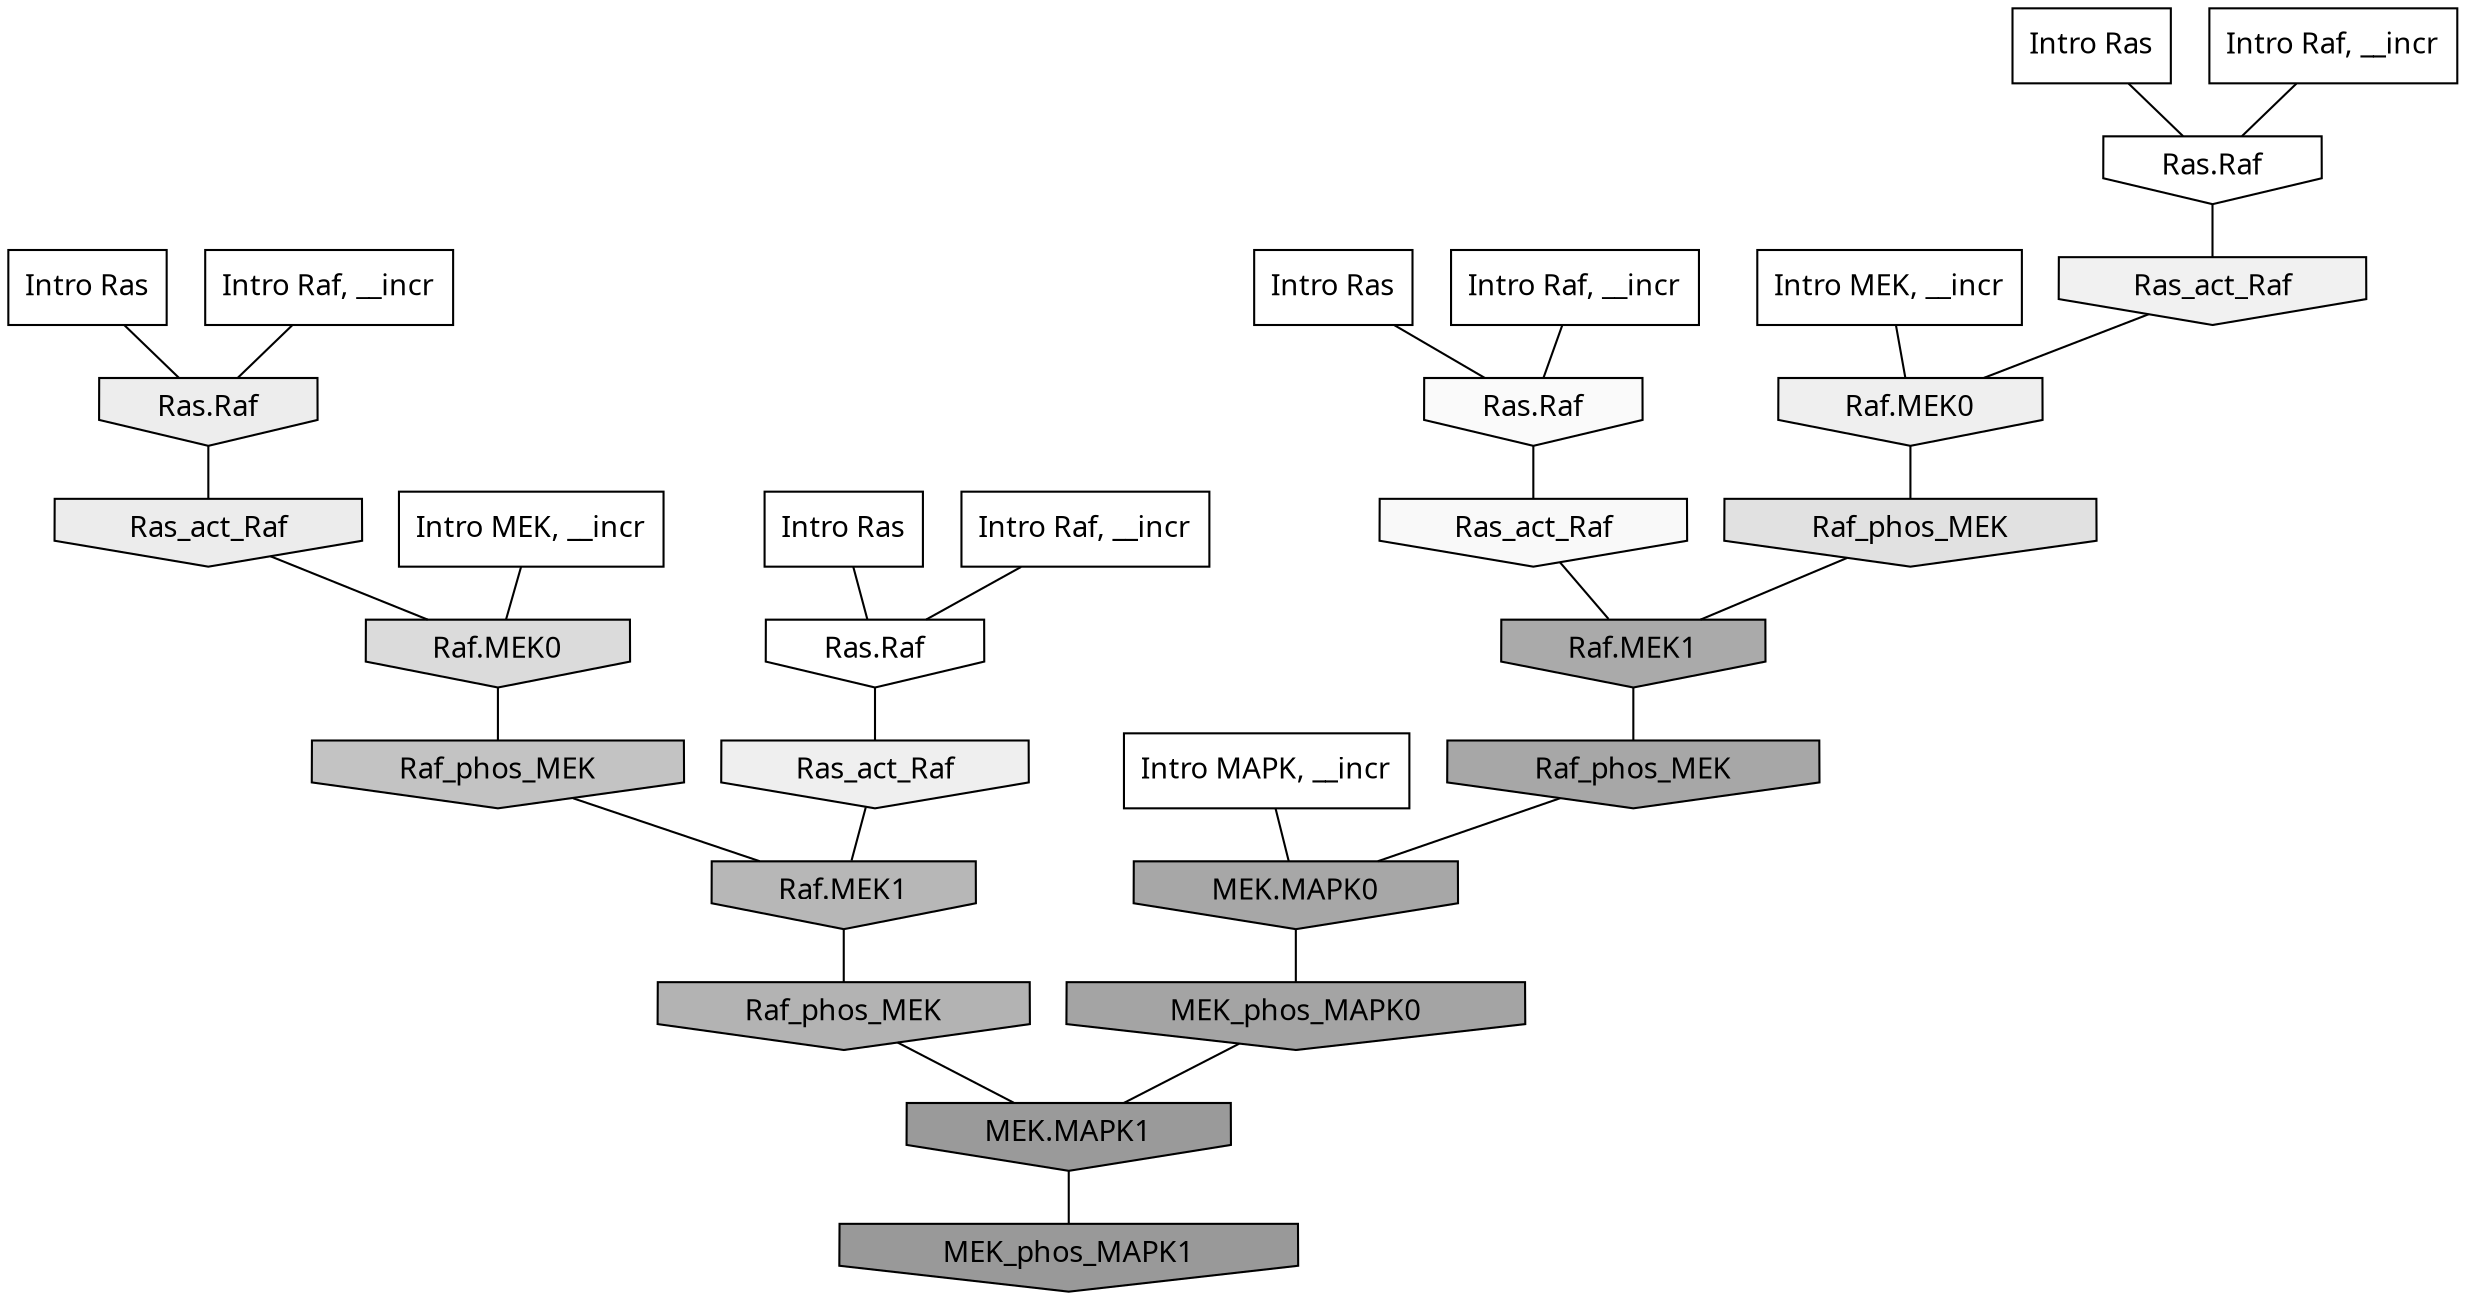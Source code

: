 digraph G{
  rankdir="TB";
  ranksep=0.30;
  node [fontname="CMU Serif"];
  edge [fontname="CMU Serif"];
  
  3 [label="Intro Ras", shape=rectangle, style=filled, fillcolor="0.000 0.000 1.000"]
  
  33 [label="Intro Ras", shape=rectangle, style=filled, fillcolor="0.000 0.000 1.000"]
  
  45 [label="Intro Ras", shape=rectangle, style=filled, fillcolor="0.000 0.000 1.000"]
  
  80 [label="Intro Ras", shape=rectangle, style=filled, fillcolor="0.000 0.000 1.000"]
  
  161 [label="Intro Raf, __incr", shape=rectangle, style=filled, fillcolor="0.000 0.000 1.000"]
  
  722 [label="Intro Raf, __incr", shape=rectangle, style=filled, fillcolor="0.000 0.000 1.000"]
  
  862 [label="Intro Raf, __incr", shape=rectangle, style=filled, fillcolor="0.000 0.000 1.000"]
  
  983 [label="Intro Raf, __incr", shape=rectangle, style=filled, fillcolor="0.000 0.000 1.000"]
  
  1347 [label="Intro MEK, __incr", shape=rectangle, style=filled, fillcolor="0.000 0.000 1.000"]
  
  1634 [label="Intro MEK, __incr", shape=rectangle, style=filled, fillcolor="0.000 0.000 1.000"]
  
  2273 [label="Intro MAPK, __incr", shape=rectangle, style=filled, fillcolor="0.000 0.000 1.000"]
  
  3241 [label="Ras.Raf", shape=invhouse, style=filled, fillcolor="0.000 0.000 1.000"]
  
  3250 [label="Ras.Raf", shape=invhouse, style=filled, fillcolor="0.000 0.000 1.000"]
  
  3426 [label="Ras.Raf", shape=invhouse, style=filled, fillcolor="0.000 0.000 0.979"]
  
  3447 [label="Ras_act_Raf", shape=invhouse, style=filled, fillcolor="0.000 0.000 0.976"]
  
  3693 [label="Ras_act_Raf", shape=invhouse, style=filled, fillcolor="0.000 0.000 0.944"]
  
  3809 [label="Ras_act_Raf", shape=invhouse, style=filled, fillcolor="0.000 0.000 0.935"]
  
  3815 [label="Raf.MEK0", shape=invhouse, style=filled, fillcolor="0.000 0.000 0.934"]
  
  3946 [label="Ras.Raf", shape=invhouse, style=filled, fillcolor="0.000 0.000 0.926"]
  
  3976 [label="Ras_act_Raf", shape=invhouse, style=filled, fillcolor="0.000 0.000 0.925"]
  
  4583 [label="Raf_phos_MEK", shape=invhouse, style=filled, fillcolor="0.000 0.000 0.880"]
  
  4958 [label="Raf.MEK0", shape=invhouse, style=filled, fillcolor="0.000 0.000 0.858"]
  
  6732 [label="Raf_phos_MEK", shape=invhouse, style=filled, fillcolor="0.000 0.000 0.764"]
  
  8156 [label="Raf.MEK1", shape=invhouse, style=filled, fillcolor="0.000 0.000 0.717"]
  
  8605 [label="Raf_phos_MEK", shape=invhouse, style=filled, fillcolor="0.000 0.000 0.702"]
  
  10010 [label="Raf.MEK1", shape=invhouse, style=filled, fillcolor="0.000 0.000 0.666"]
  
  10603 [label="Raf_phos_MEK", shape=invhouse, style=filled, fillcolor="0.000 0.000 0.653"]
  
  10605 [label="MEK.MAPK0", shape=invhouse, style=filled, fillcolor="0.000 0.000 0.653"]
  
  11026 [label="MEK_phos_MAPK0", shape=invhouse, style=filled, fillcolor="0.000 0.000 0.644"]
  
  13307 [label="MEK.MAPK1", shape=invhouse, style=filled, fillcolor="0.000 0.000 0.603"]
  
  13521 [label="MEK_phos_MAPK1", shape=invhouse, style=filled, fillcolor="0.000 0.000 0.600"]
  
  
  13307 -> 13521 [dir=none, color="0.000 0.000 0.000"] 
  11026 -> 13307 [dir=none, color="0.000 0.000 0.000"] 
  10605 -> 11026 [dir=none, color="0.000 0.000 0.000"] 
  10603 -> 10605 [dir=none, color="0.000 0.000 0.000"] 
  10010 -> 10603 [dir=none, color="0.000 0.000 0.000"] 
  8605 -> 13307 [dir=none, color="0.000 0.000 0.000"] 
  8156 -> 8605 [dir=none, color="0.000 0.000 0.000"] 
  6732 -> 8156 [dir=none, color="0.000 0.000 0.000"] 
  4958 -> 6732 [dir=none, color="0.000 0.000 0.000"] 
  4583 -> 10010 [dir=none, color="0.000 0.000 0.000"] 
  3976 -> 4958 [dir=none, color="0.000 0.000 0.000"] 
  3946 -> 3976 [dir=none, color="0.000 0.000 0.000"] 
  3815 -> 4583 [dir=none, color="0.000 0.000 0.000"] 
  3809 -> 8156 [dir=none, color="0.000 0.000 0.000"] 
  3693 -> 3815 [dir=none, color="0.000 0.000 0.000"] 
  3447 -> 10010 [dir=none, color="0.000 0.000 0.000"] 
  3426 -> 3447 [dir=none, color="0.000 0.000 0.000"] 
  3250 -> 3809 [dir=none, color="0.000 0.000 0.000"] 
  3241 -> 3693 [dir=none, color="0.000 0.000 0.000"] 
  2273 -> 10605 [dir=none, color="0.000 0.000 0.000"] 
  1634 -> 3815 [dir=none, color="0.000 0.000 0.000"] 
  1347 -> 4958 [dir=none, color="0.000 0.000 0.000"] 
  983 -> 3426 [dir=none, color="0.000 0.000 0.000"] 
  862 -> 3241 [dir=none, color="0.000 0.000 0.000"] 
  722 -> 3946 [dir=none, color="0.000 0.000 0.000"] 
  161 -> 3250 [dir=none, color="0.000 0.000 0.000"] 
  80 -> 3250 [dir=none, color="0.000 0.000 0.000"] 
  45 -> 3241 [dir=none, color="0.000 0.000 0.000"] 
  33 -> 3426 [dir=none, color="0.000 0.000 0.000"] 
  3 -> 3946 [dir=none, color="0.000 0.000 0.000"] 
  
  }
